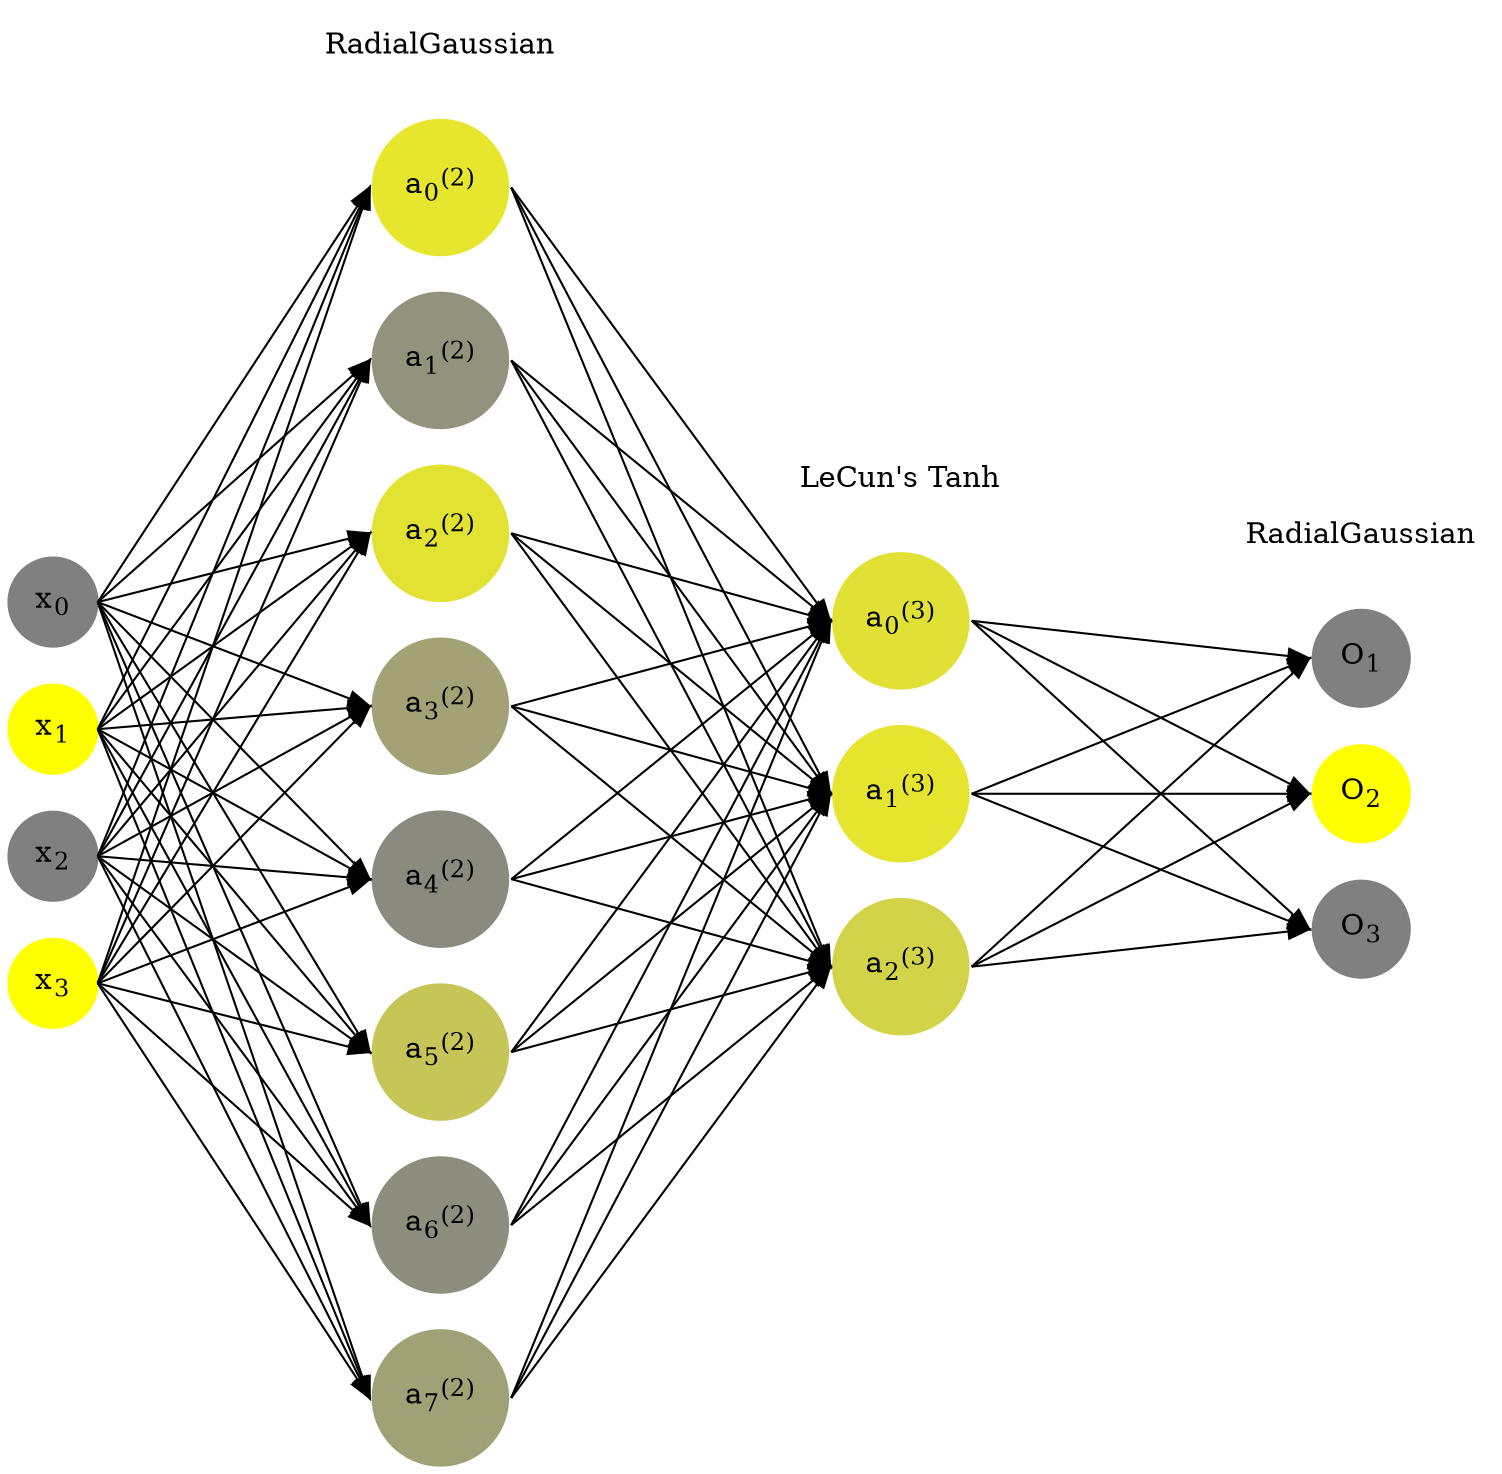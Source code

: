 digraph G {
	rankdir = LR;
	splines=false;
	edge[style=invis];
	ranksep= 1.4;
	{
	node [shape=circle, color="0.1667, 0.0, 0.5", style=filled, fillcolor="0.1667, 0.0, 0.5"];
	x0 [label=<x<sub>0</sub>>];
	}
	{
	node [shape=circle, color="0.1667, 1.0, 1.0", style=filled, fillcolor="0.1667, 1.0, 1.0"];
	x1 [label=<x<sub>1</sub>>];
	}
	{
	node [shape=circle, color="0.1667, 0.0, 0.5", style=filled, fillcolor="0.1667, 0.0, 0.5"];
	x2 [label=<x<sub>2</sub>>];
	}
	{
	node [shape=circle, color="0.1667, 1.0, 1.0", style=filled, fillcolor="0.1667, 1.0, 1.0"];
	x3 [label=<x<sub>3</sub>>];
	}
	{
	node [shape=circle, color="0.1667, 0.798283, 0.899141", style=filled, fillcolor="0.1667, 0.798283, 0.899141"];
	a02 [label=<a<sub>0</sub><sup>(2)</sup>>];
	}
	{
	node [shape=circle, color="0.1667, 0.146152, 0.573076", style=filled, fillcolor="0.1667, 0.146152, 0.573076"];
	a12 [label=<a<sub>1</sub><sup>(2)</sup>>];
	}
	{
	node [shape=circle, color="0.1667, 0.773320, 0.886660", style=filled, fillcolor="0.1667, 0.773320, 0.886660"];
	a22 [label=<a<sub>2</sub><sup>(2)</sup>>];
	}
	{
	node [shape=circle, color="0.1667, 0.271179, 0.635589", style=filled, fillcolor="0.1667, 0.271179, 0.635589"];
	a32 [label=<a<sub>3</sub><sup>(2)</sup>>];
	}
	{
	node [shape=circle, color="0.1667, 0.085378, 0.542689", style=filled, fillcolor="0.1667, 0.085378, 0.542689"];
	a42 [label=<a<sub>4</sub><sup>(2)</sup>>];
	}
	{
	node [shape=circle, color="0.1667, 0.554248, 0.777124", style=filled, fillcolor="0.1667, 0.554248, 0.777124"];
	a52 [label=<a<sub>5</sub><sup>(2)</sup>>];
	}
	{
	node [shape=circle, color="0.1667, 0.112556, 0.556278", style=filled, fillcolor="0.1667, 0.112556, 0.556278"];
	a62 [label=<a<sub>6</sub><sup>(2)</sup>>];
	}
	{
	node [shape=circle, color="0.1667, 0.263509, 0.631754", style=filled, fillcolor="0.1667, 0.263509, 0.631754"];
	a72 [label=<a<sub>7</sub><sup>(2)</sup>>];
	}
	{
	node [shape=circle, color="0.1667, 0.763904, 0.881952", style=filled, fillcolor="0.1667, 0.763904, 0.881952"];
	a03 [label=<a<sub>0</sub><sup>(3)</sup>>];
	}
	{
	node [shape=circle, color="0.1667, 0.790094, 0.895047", style=filled, fillcolor="0.1667, 0.790094, 0.895047"];
	a13 [label=<a<sub>1</sub><sup>(3)</sup>>];
	}
	{
	node [shape=circle, color="0.1667, 0.654630, 0.827315", style=filled, fillcolor="0.1667, 0.654630, 0.827315"];
	a23 [label=<a<sub>2</sub><sup>(3)</sup>>];
	}
	{
	node [shape=circle, color="0.1667, 0.0, 0.5", style=filled, fillcolor="0.1667, 0.0, 0.5"];
	O1 [label=<O<sub>1</sub>>];
	}
	{
	node [shape=circle, color="0.1667, 1.0, 1.0", style=filled, fillcolor="0.1667, 1.0, 1.0"];
	O2 [label=<O<sub>2</sub>>];
	}
	{
	node [shape=circle, color="0.1667, 0.0, 0.5", style=filled, fillcolor="0.1667, 0.0, 0.5"];
	O3 [label=<O<sub>3</sub>>];
	}
	{
	rank=same;
	x0->x1->x2->x3;
	}
	{
	rank=same;
	a02->a12->a22->a32->a42->a52->a62->a72;
	}
	{
	rank=same;
	a03->a13->a23;
	}
	{
	rank=same;
	O1->O2->O3;
	}
	l1 [shape=plaintext,label="RadialGaussian"];
	l1->a02;
	{rank=same; l1;a02};
	l2 [shape=plaintext,label="LeCun's Tanh"];
	l2->a03;
	{rank=same; l2;a03};
	l3 [shape=plaintext,label="RadialGaussian"];
	l3->O1;
	{rank=same; l3;O1};
edge[style=solid, tailport=e, headport=w];
	{x0;x1;x2;x3} -> {a02;a12;a22;a32;a42;a52;a62;a72};
	{a02;a12;a22;a32;a42;a52;a62;a72} -> {a03;a13;a23};
	{a03;a13;a23} -> {O1,O2,O3};
}